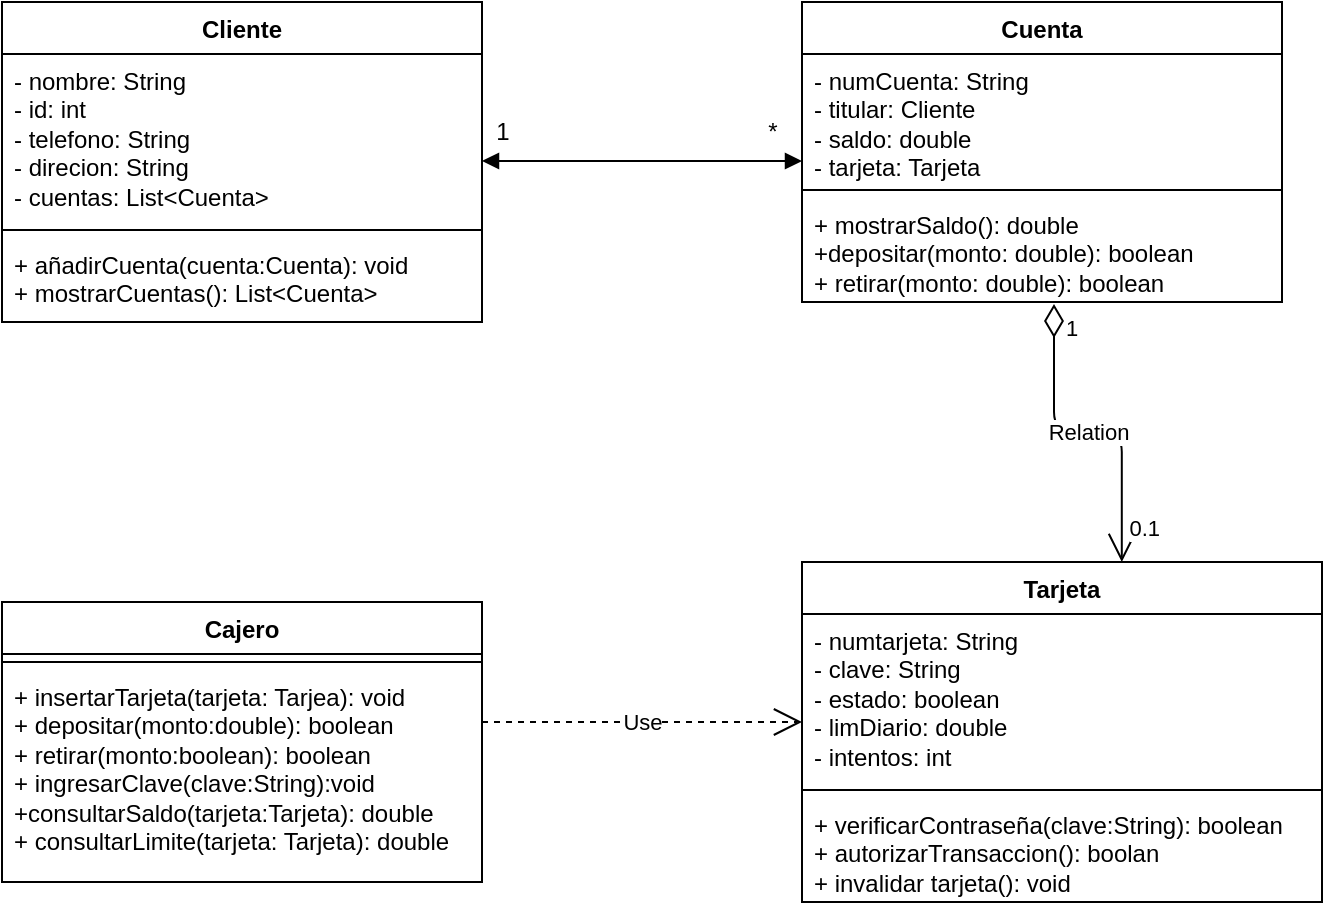 <mxfile>
    <diagram id="miGFIM9czcNnVrp4f6fb" name="Página-1">
        <mxGraphModel dx="911" dy="613" grid="1" gridSize="10" guides="1" tooltips="1" connect="1" arrows="1" fold="1" page="1" pageScale="1" pageWidth="827" pageHeight="1169" math="0" shadow="0">
            <root>
                <mxCell id="0"/>
                <mxCell id="1" parent="0"/>
                <mxCell id="2" value="Cliente" style="swimlane;fontStyle=1;align=center;verticalAlign=top;childLayout=stackLayout;horizontal=1;startSize=26;horizontalStack=0;resizeParent=1;resizeParentMax=0;resizeLast=0;collapsible=1;marginBottom=0;whiteSpace=wrap;html=1;" vertex="1" parent="1">
                    <mxGeometry x="80" y="80" width="240" height="160" as="geometry"/>
                </mxCell>
                <mxCell id="3" value="- nombre: String&lt;div&gt;- id: int&lt;/div&gt;&lt;div&gt;- telefono: String&lt;/div&gt;&lt;div&gt;- direcion: String&lt;/div&gt;&lt;div&gt;- cuentas: List&amp;lt;Cuenta&amp;gt;&lt;/div&gt;" style="text;strokeColor=none;fillColor=none;align=left;verticalAlign=top;spacingLeft=4;spacingRight=4;overflow=hidden;rotatable=0;points=[[0,0.5],[1,0.5]];portConstraint=eastwest;whiteSpace=wrap;html=1;" vertex="1" parent="2">
                    <mxGeometry y="26" width="240" height="84" as="geometry"/>
                </mxCell>
                <mxCell id="4" value="" style="line;strokeWidth=1;fillColor=none;align=left;verticalAlign=middle;spacingTop=-1;spacingLeft=3;spacingRight=3;rotatable=0;labelPosition=right;points=[];portConstraint=eastwest;strokeColor=inherit;" vertex="1" parent="2">
                    <mxGeometry y="110" width="240" height="8" as="geometry"/>
                </mxCell>
                <mxCell id="5" value="+ añadirCuenta(cuenta:Cuenta): void&lt;div&gt;+ mostrarCuentas(): List&amp;lt;Cuenta&amp;gt;&lt;/div&gt;" style="text;strokeColor=none;fillColor=none;align=left;verticalAlign=top;spacingLeft=4;spacingRight=4;overflow=hidden;rotatable=0;points=[[0,0.5],[1,0.5]];portConstraint=eastwest;whiteSpace=wrap;html=1;" vertex="1" parent="2">
                    <mxGeometry y="118" width="240" height="42" as="geometry"/>
                </mxCell>
                <mxCell id="6" value="Cuenta" style="swimlane;fontStyle=1;align=center;verticalAlign=top;childLayout=stackLayout;horizontal=1;startSize=26;horizontalStack=0;resizeParent=1;resizeParentMax=0;resizeLast=0;collapsible=1;marginBottom=0;whiteSpace=wrap;html=1;" vertex="1" parent="1">
                    <mxGeometry x="480" y="80" width="240" height="150" as="geometry"/>
                </mxCell>
                <mxCell id="7" value="- numCuenta: String&lt;div&gt;- titular: Cliente&lt;/div&gt;&lt;div&gt;- saldo: double&lt;/div&gt;&lt;div&gt;- tarjeta: Tarjeta&lt;/div&gt;" style="text;strokeColor=none;fillColor=none;align=left;verticalAlign=top;spacingLeft=4;spacingRight=4;overflow=hidden;rotatable=0;points=[[0,0.5],[1,0.5]];portConstraint=eastwest;whiteSpace=wrap;html=1;" vertex="1" parent="6">
                    <mxGeometry y="26" width="240" height="64" as="geometry"/>
                </mxCell>
                <mxCell id="8" value="" style="line;strokeWidth=1;fillColor=none;align=left;verticalAlign=middle;spacingTop=-1;spacingLeft=3;spacingRight=3;rotatable=0;labelPosition=right;points=[];portConstraint=eastwest;strokeColor=inherit;" vertex="1" parent="6">
                    <mxGeometry y="90" width="240" height="8" as="geometry"/>
                </mxCell>
                <mxCell id="9" value="+ mostrarSaldo(): double&lt;div&gt;+depositar(monto: double): boolean&lt;/div&gt;&lt;div&gt;+ retirar(monto: double): boolean&lt;/div&gt;" style="text;strokeColor=none;fillColor=none;align=left;verticalAlign=top;spacingLeft=4;spacingRight=4;overflow=hidden;rotatable=0;points=[[0,0.5],[1,0.5]];portConstraint=eastwest;whiteSpace=wrap;html=1;" vertex="1" parent="6">
                    <mxGeometry y="98" width="240" height="52" as="geometry"/>
                </mxCell>
                <mxCell id="10" value="Cajero" style="swimlane;fontStyle=1;align=center;verticalAlign=top;childLayout=stackLayout;horizontal=1;startSize=26;horizontalStack=0;resizeParent=1;resizeParentMax=0;resizeLast=0;collapsible=1;marginBottom=0;whiteSpace=wrap;html=1;" vertex="1" parent="1">
                    <mxGeometry x="80" y="380" width="240" height="140" as="geometry"/>
                </mxCell>
                <mxCell id="12" value="" style="line;strokeWidth=1;fillColor=none;align=left;verticalAlign=middle;spacingTop=-1;spacingLeft=3;spacingRight=3;rotatable=0;labelPosition=right;points=[];portConstraint=eastwest;strokeColor=inherit;" vertex="1" parent="10">
                    <mxGeometry y="26" width="240" height="8" as="geometry"/>
                </mxCell>
                <mxCell id="13" value="+ insertarTarjeta(tarjeta: Tarjea): void&lt;div&gt;+ depositar(monto:double): boolean&lt;/div&gt;&lt;div&gt;+ retirar(monto:boolean): boolean&lt;/div&gt;&lt;div&gt;+ ingresarClave(clave:String):void&lt;/div&gt;&lt;div&gt;+consultarSaldo(tarjeta:Tarjeta): double&lt;/div&gt;&lt;div&gt;+ consultarLimite(tarjeta: Tarjeta): double&lt;/div&gt;" style="text;strokeColor=none;fillColor=none;align=left;verticalAlign=top;spacingLeft=4;spacingRight=4;overflow=hidden;rotatable=0;points=[[0,0.5],[1,0.5]];portConstraint=eastwest;whiteSpace=wrap;html=1;" vertex="1" parent="10">
                    <mxGeometry y="34" width="240" height="106" as="geometry"/>
                </mxCell>
                <mxCell id="14" value="Tarjeta" style="swimlane;fontStyle=1;align=center;verticalAlign=top;childLayout=stackLayout;horizontal=1;startSize=26;horizontalStack=0;resizeParent=1;resizeParentMax=0;resizeLast=0;collapsible=1;marginBottom=0;whiteSpace=wrap;html=1;" vertex="1" parent="1">
                    <mxGeometry x="480" y="360" width="260" height="170" as="geometry"/>
                </mxCell>
                <mxCell id="15" value="- numtarjeta: String&lt;div&gt;- clave: String&lt;/div&gt;&lt;div&gt;- estado: boolean&lt;/div&gt;&lt;div&gt;- limDiario: double&lt;/div&gt;&lt;div&gt;- intentos: int&lt;/div&gt;" style="text;strokeColor=none;fillColor=none;align=left;verticalAlign=top;spacingLeft=4;spacingRight=4;overflow=hidden;rotatable=0;points=[[0,0.5],[1,0.5]];portConstraint=eastwest;whiteSpace=wrap;html=1;" vertex="1" parent="14">
                    <mxGeometry y="26" width="260" height="84" as="geometry"/>
                </mxCell>
                <mxCell id="16" value="" style="line;strokeWidth=1;fillColor=none;align=left;verticalAlign=middle;spacingTop=-1;spacingLeft=3;spacingRight=3;rotatable=0;labelPosition=right;points=[];portConstraint=eastwest;strokeColor=inherit;" vertex="1" parent="14">
                    <mxGeometry y="110" width="260" height="8" as="geometry"/>
                </mxCell>
                <mxCell id="17" value="+ verificarContraseña(clave:String): boolean&lt;div&gt;+ autorizarTransaccion(): boolan&lt;/div&gt;&lt;div&gt;+ invalidar tarjeta(): void&lt;/div&gt;" style="text;strokeColor=none;fillColor=none;align=left;verticalAlign=top;spacingLeft=4;spacingRight=4;overflow=hidden;rotatable=0;points=[[0,0.5],[1,0.5]];portConstraint=eastwest;whiteSpace=wrap;html=1;" vertex="1" parent="14">
                    <mxGeometry y="118" width="260" height="52" as="geometry"/>
                </mxCell>
                <mxCell id="18" value="Use" style="endArrow=open;endSize=12;dashed=1;html=1;" edge="1" parent="1">
                    <mxGeometry width="160" relative="1" as="geometry">
                        <mxPoint x="320" y="440" as="sourcePoint"/>
                        <mxPoint x="480" y="440" as="targetPoint"/>
                    </mxGeometry>
                </mxCell>
                <mxCell id="19" value="Relation" style="endArrow=open;html=1;endSize=12;startArrow=diamondThin;startSize=14;startFill=0;edgeStyle=orthogonalEdgeStyle;entryX=0.615;entryY=0;entryDx=0;entryDy=0;entryPerimeter=0;exitX=0.525;exitY=1.019;exitDx=0;exitDy=0;exitPerimeter=0;" edge="1" parent="1" source="9" target="14">
                    <mxGeometry relative="1" as="geometry">
                        <mxPoint x="510" y="320" as="sourcePoint"/>
                        <mxPoint x="670" y="320" as="targetPoint"/>
                        <mxPoint as="offset"/>
                    </mxGeometry>
                </mxCell>
                <mxCell id="20" value="1" style="edgeLabel;resizable=0;html=1;align=left;verticalAlign=top;" connectable="0" vertex="1" parent="19">
                    <mxGeometry x="-1" relative="1" as="geometry">
                        <mxPoint x="4" y="-1" as="offset"/>
                    </mxGeometry>
                </mxCell>
                <mxCell id="21" value="0.1" style="edgeLabel;resizable=0;html=1;align=right;verticalAlign=top;" connectable="0" vertex="1" parent="19">
                    <mxGeometry x="1" relative="1" as="geometry">
                        <mxPoint x="20" y="-30" as="offset"/>
                    </mxGeometry>
                </mxCell>
                <mxCell id="22" value="" style="endArrow=block;startArrow=block;endFill=1;startFill=1;html=1;" edge="1" parent="1">
                    <mxGeometry width="160" relative="1" as="geometry">
                        <mxPoint x="320" y="159.5" as="sourcePoint"/>
                        <mxPoint x="480" y="159.5" as="targetPoint"/>
                    </mxGeometry>
                </mxCell>
                <mxCell id="23" value="1" style="text;html=1;align=center;verticalAlign=middle;resizable=0;points=[];autosize=1;strokeColor=none;fillColor=none;" vertex="1" parent="1">
                    <mxGeometry x="315" y="130" width="30" height="30" as="geometry"/>
                </mxCell>
                <mxCell id="24" value="*" style="text;html=1;align=center;verticalAlign=middle;resizable=0;points=[];autosize=1;strokeColor=none;fillColor=none;" vertex="1" parent="1">
                    <mxGeometry x="450" y="130" width="30" height="30" as="geometry"/>
                </mxCell>
            </root>
        </mxGraphModel>
    </diagram>
</mxfile>